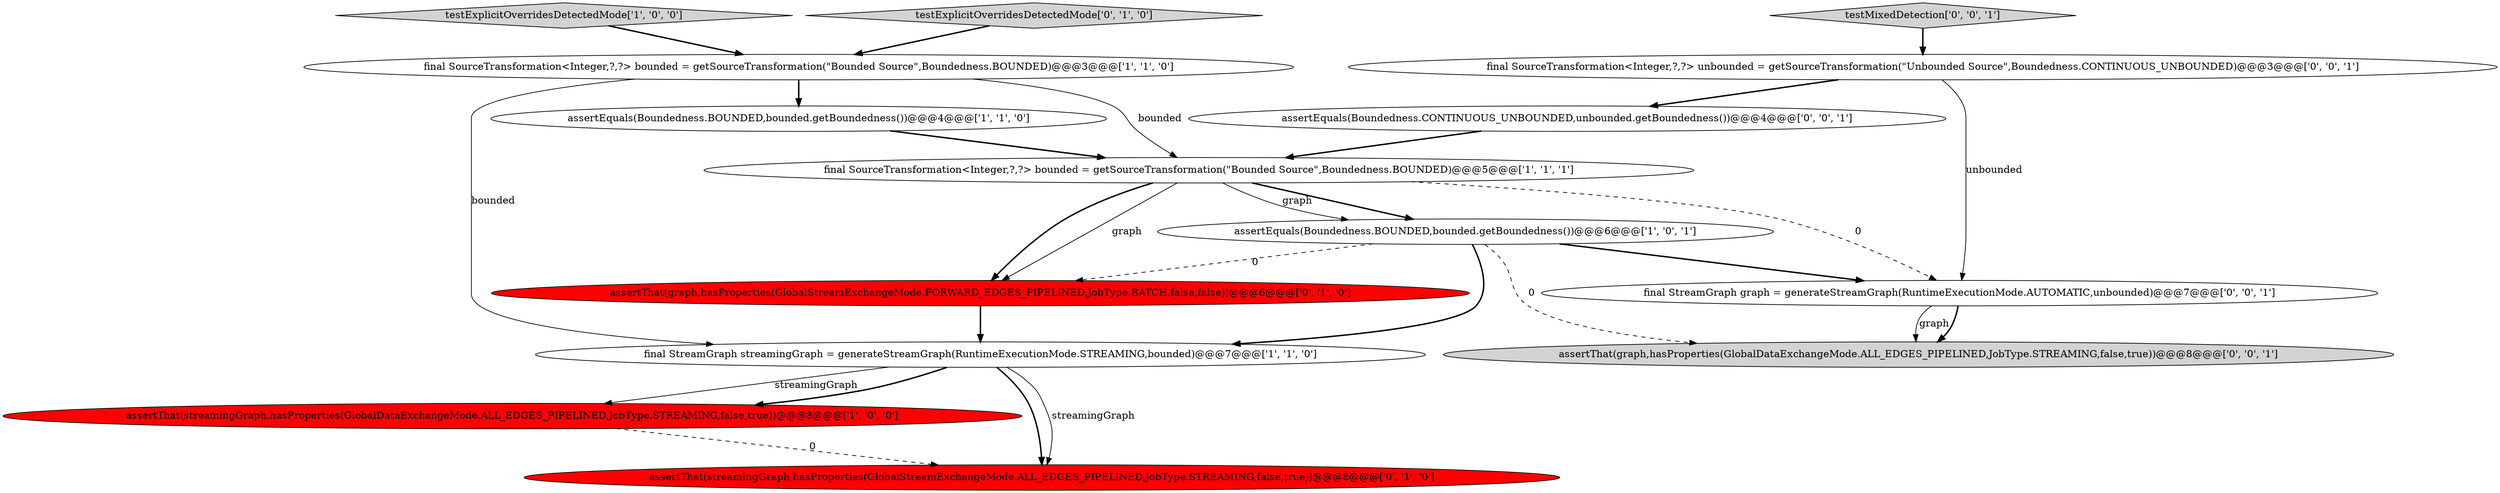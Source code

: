 digraph {
14 [style = filled, label = "assertEquals(Boundedness.CONTINUOUS_UNBOUNDED,unbounded.getBoundedness())@@@4@@@['0', '0', '1']", fillcolor = white, shape = ellipse image = "AAA0AAABBB3BBB"];
2 [style = filled, label = "assertEquals(Boundedness.BOUNDED,bounded.getBoundedness())@@@6@@@['1', '0', '1']", fillcolor = white, shape = ellipse image = "AAA0AAABBB1BBB"];
6 [style = filled, label = "final SourceTransformation<Integer,?,?> bounded = getSourceTransformation(\"Bounded Source\",Boundedness.BOUNDED)@@@5@@@['1', '1', '1']", fillcolor = white, shape = ellipse image = "AAA0AAABBB1BBB"];
7 [style = filled, label = "testExplicitOverridesDetectedMode['0', '1', '0']", fillcolor = lightgray, shape = diamond image = "AAA0AAABBB2BBB"];
4 [style = filled, label = "assertThat(streamingGraph,hasProperties(GlobalDataExchangeMode.ALL_EDGES_PIPELINED,JobType.STREAMING,false,true))@@@8@@@['1', '0', '0']", fillcolor = red, shape = ellipse image = "AAA1AAABBB1BBB"];
11 [style = filled, label = "assertThat(graph,hasProperties(GlobalDataExchangeMode.ALL_EDGES_PIPELINED,JobType.STREAMING,false,true))@@@8@@@['0', '0', '1']", fillcolor = lightgray, shape = ellipse image = "AAA0AAABBB3BBB"];
10 [style = filled, label = "final StreamGraph graph = generateStreamGraph(RuntimeExecutionMode.AUTOMATIC,unbounded)@@@7@@@['0', '0', '1']", fillcolor = white, shape = ellipse image = "AAA0AAABBB3BBB"];
12 [style = filled, label = "final SourceTransformation<Integer,?,?> unbounded = getSourceTransformation(\"Unbounded Source\",Boundedness.CONTINUOUS_UNBOUNDED)@@@3@@@['0', '0', '1']", fillcolor = white, shape = ellipse image = "AAA0AAABBB3BBB"];
13 [style = filled, label = "testMixedDetection['0', '0', '1']", fillcolor = lightgray, shape = diamond image = "AAA0AAABBB3BBB"];
3 [style = filled, label = "assertEquals(Boundedness.BOUNDED,bounded.getBoundedness())@@@4@@@['1', '1', '0']", fillcolor = white, shape = ellipse image = "AAA0AAABBB1BBB"];
0 [style = filled, label = "final StreamGraph streamingGraph = generateStreamGraph(RuntimeExecutionMode.STREAMING,bounded)@@@7@@@['1', '1', '0']", fillcolor = white, shape = ellipse image = "AAA0AAABBB1BBB"];
9 [style = filled, label = "assertThat(graph,hasProperties(GlobalStreamExchangeMode.FORWARD_EDGES_PIPELINED,JobType.BATCH,false,false))@@@6@@@['0', '1', '0']", fillcolor = red, shape = ellipse image = "AAA1AAABBB2BBB"];
1 [style = filled, label = "final SourceTransformation<Integer,?,?> bounded = getSourceTransformation(\"Bounded Source\",Boundedness.BOUNDED)@@@3@@@['1', '1', '0']", fillcolor = white, shape = ellipse image = "AAA0AAABBB1BBB"];
8 [style = filled, label = "assertThat(streamingGraph,hasProperties(GlobalStreamExchangeMode.ALL_EDGES_PIPELINED,JobType.STREAMING,false,true))@@@8@@@['0', '1', '0']", fillcolor = red, shape = ellipse image = "AAA1AAABBB2BBB"];
5 [style = filled, label = "testExplicitOverridesDetectedMode['1', '0', '0']", fillcolor = lightgray, shape = diamond image = "AAA0AAABBB1BBB"];
7->1 [style = bold, label=""];
9->0 [style = bold, label=""];
6->9 [style = solid, label="graph"];
1->3 [style = bold, label=""];
3->6 [style = bold, label=""];
2->10 [style = bold, label=""];
6->10 [style = dashed, label="0"];
1->0 [style = solid, label="bounded"];
6->2 [style = bold, label=""];
6->2 [style = solid, label="graph"];
5->1 [style = bold, label=""];
2->0 [style = bold, label=""];
13->12 [style = bold, label=""];
0->4 [style = solid, label="streamingGraph"];
12->10 [style = solid, label="unbounded"];
0->4 [style = bold, label=""];
2->9 [style = dashed, label="0"];
12->14 [style = bold, label=""];
0->8 [style = bold, label=""];
4->8 [style = dashed, label="0"];
10->11 [style = solid, label="graph"];
2->11 [style = dashed, label="0"];
6->9 [style = bold, label=""];
14->6 [style = bold, label=""];
1->6 [style = solid, label="bounded"];
0->8 [style = solid, label="streamingGraph"];
10->11 [style = bold, label=""];
}
